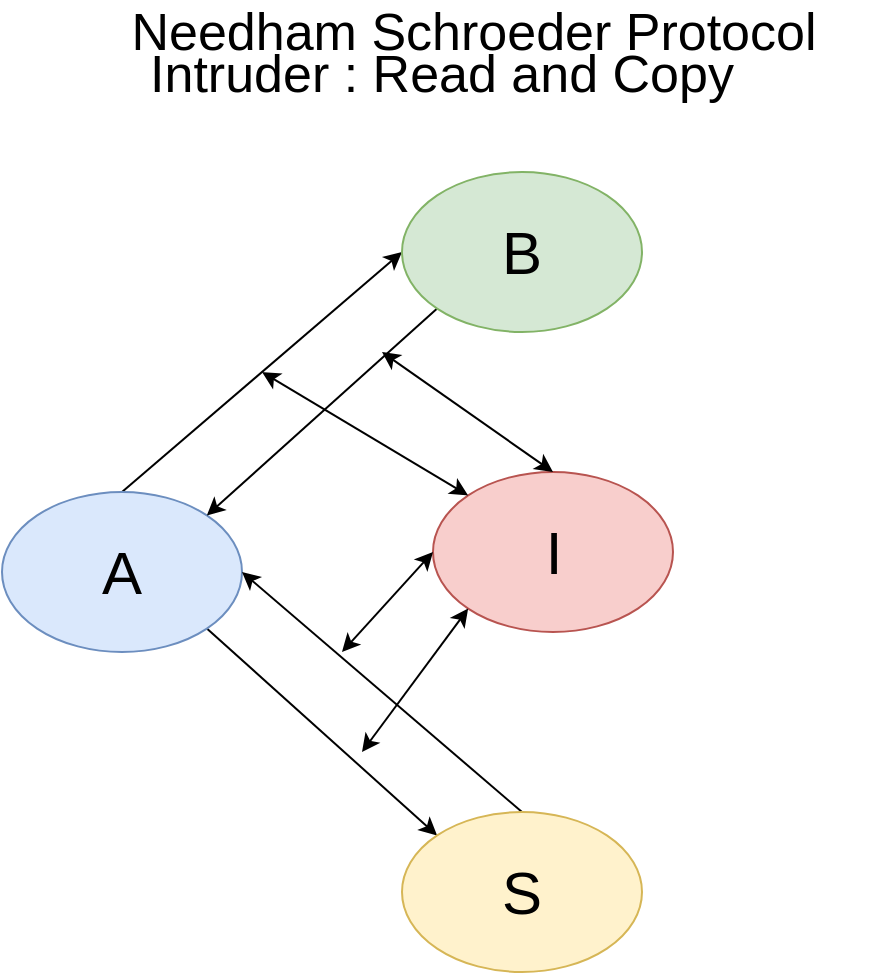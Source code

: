 <mxfile version="12.2.9" type="device" pages="1"><diagram id="CJfzjo8CrC541Imli2br" name="Page-1"><mxGraphModel dx="1656" dy="928" grid="1" gridSize="10" guides="1" tooltips="1" connect="1" arrows="1" fold="1" page="1" pageScale="1" pageWidth="1100" pageHeight="850" math="0" shadow="0"><root><mxCell id="0"/><mxCell id="1" parent="0"/><mxCell id="AXu0NtcbdLtiUJcQkgBA-4" style="rounded=0;orthogonalLoop=1;jettySize=auto;html=1;exitX=0.5;exitY=0;exitDx=0;exitDy=0;entryX=0;entryY=0.5;entryDx=0;entryDy=0;" edge="1" parent="1" source="AXu0NtcbdLtiUJcQkgBA-1" target="AXu0NtcbdLtiUJcQkgBA-2"><mxGeometry relative="1" as="geometry"/></mxCell><mxCell id="AXu0NtcbdLtiUJcQkgBA-7" style="edgeStyle=none;rounded=0;orthogonalLoop=1;jettySize=auto;html=1;exitX=1;exitY=1;exitDx=0;exitDy=0;entryX=0;entryY=0;entryDx=0;entryDy=0;" edge="1" parent="1" source="AXu0NtcbdLtiUJcQkgBA-1" target="AXu0NtcbdLtiUJcQkgBA-3"><mxGeometry relative="1" as="geometry"/></mxCell><mxCell id="AXu0NtcbdLtiUJcQkgBA-1" value="&lt;font style=&quot;font-size: 30px&quot;&gt;A&lt;/font&gt;" style="ellipse;whiteSpace=wrap;html=1;fillColor=#dae8fc;strokeColor=#6c8ebf;" vertex="1" parent="1"><mxGeometry x="240" y="360" width="120" height="80" as="geometry"/></mxCell><mxCell id="AXu0NtcbdLtiUJcQkgBA-5" style="rounded=0;orthogonalLoop=1;jettySize=auto;html=1;exitX=0;exitY=1;exitDx=0;exitDy=0;entryX=1;entryY=0;entryDx=0;entryDy=0;" edge="1" parent="1" source="AXu0NtcbdLtiUJcQkgBA-2" target="AXu0NtcbdLtiUJcQkgBA-1"><mxGeometry relative="1" as="geometry"/></mxCell><mxCell id="AXu0NtcbdLtiUJcQkgBA-2" value="&lt;font style=&quot;font-size: 30px&quot;&gt;B&lt;/font&gt;" style="ellipse;whiteSpace=wrap;html=1;fillColor=#d5e8d4;strokeColor=#82b366;" vertex="1" parent="1"><mxGeometry x="440" y="200" width="120" height="80" as="geometry"/></mxCell><mxCell id="AXu0NtcbdLtiUJcQkgBA-9" style="edgeStyle=none;rounded=0;orthogonalLoop=1;jettySize=auto;html=1;exitX=0.5;exitY=0;exitDx=0;exitDy=0;entryX=1;entryY=0.5;entryDx=0;entryDy=0;" edge="1" parent="1" source="AXu0NtcbdLtiUJcQkgBA-3" target="AXu0NtcbdLtiUJcQkgBA-1"><mxGeometry relative="1" as="geometry"/></mxCell><mxCell id="AXu0NtcbdLtiUJcQkgBA-3" value="&lt;font style=&quot;font-size: 30px&quot;&gt;S&lt;/font&gt;" style="ellipse;whiteSpace=wrap;html=1;fillColor=#fff2cc;strokeColor=#d6b656;" vertex="1" parent="1"><mxGeometry x="440" y="520" width="120" height="80" as="geometry"/></mxCell><mxCell id="AXu0NtcbdLtiUJcQkgBA-17" value="&lt;font style=&quot;font-size: 26px&quot;&gt;Needham Schroeder Protocol&lt;/font&gt;" style="text;html=1;strokeColor=none;fillColor=none;align=center;verticalAlign=middle;whiteSpace=wrap;rounded=0;" vertex="1" parent="1"><mxGeometry x="270" y="120" width="412" height="20" as="geometry"/></mxCell><mxCell id="AXu0NtcbdLtiUJcQkgBA-18" value="&lt;font style=&quot;font-size: 30px&quot;&gt;I&lt;/font&gt;" style="ellipse;whiteSpace=wrap;html=1;fillColor=#f8cecc;strokeColor=#b85450;" vertex="1" parent="1"><mxGeometry x="455.5" y="350" width="120" height="80" as="geometry"/></mxCell><mxCell id="AXu0NtcbdLtiUJcQkgBA-36" value="" style="endArrow=classic;startArrow=classic;html=1;entryX=0.5;entryY=0;entryDx=0;entryDy=0;" edge="1" parent="1" target="AXu0NtcbdLtiUJcQkgBA-18"><mxGeometry width="50" height="50" relative="1" as="geometry"><mxPoint x="430" y="290" as="sourcePoint"/><mxPoint x="290" y="620" as="targetPoint"/></mxGeometry></mxCell><mxCell id="AXu0NtcbdLtiUJcQkgBA-38" value="" style="endArrow=classic;startArrow=classic;html=1;entryX=0;entryY=0;entryDx=0;entryDy=0;" edge="1" parent="1" target="AXu0NtcbdLtiUJcQkgBA-18"><mxGeometry width="50" height="50" relative="1" as="geometry"><mxPoint x="370" y="300" as="sourcePoint"/><mxPoint x="290" y="620" as="targetPoint"/></mxGeometry></mxCell><mxCell id="AXu0NtcbdLtiUJcQkgBA-39" value="" style="endArrow=classic;startArrow=classic;html=1;entryX=0;entryY=0.5;entryDx=0;entryDy=0;" edge="1" parent="1" target="AXu0NtcbdLtiUJcQkgBA-18"><mxGeometry width="50" height="50" relative="1" as="geometry"><mxPoint x="410" y="440" as="sourcePoint"/><mxPoint x="290" y="620" as="targetPoint"/></mxGeometry></mxCell><mxCell id="AXu0NtcbdLtiUJcQkgBA-41" value="" style="endArrow=classic;startArrow=classic;html=1;entryX=0;entryY=1;entryDx=0;entryDy=0;" edge="1" parent="1" target="AXu0NtcbdLtiUJcQkgBA-18"><mxGeometry width="50" height="50" relative="1" as="geometry"><mxPoint x="420" y="490" as="sourcePoint"/><mxPoint x="290" y="620" as="targetPoint"/></mxGeometry></mxCell><mxCell id="AXu0NtcbdLtiUJcQkgBA-42" value="&lt;font style=&quot;font-size: 26px&quot;&gt;Intruder : Read and Copy&lt;/font&gt;" style="text;html=1;strokeColor=none;fillColor=none;align=center;verticalAlign=middle;whiteSpace=wrap;rounded=0;" vertex="1" parent="1"><mxGeometry x="290" y="141" width="340" height="20" as="geometry"/></mxCell></root></mxGraphModel></diagram></mxfile>